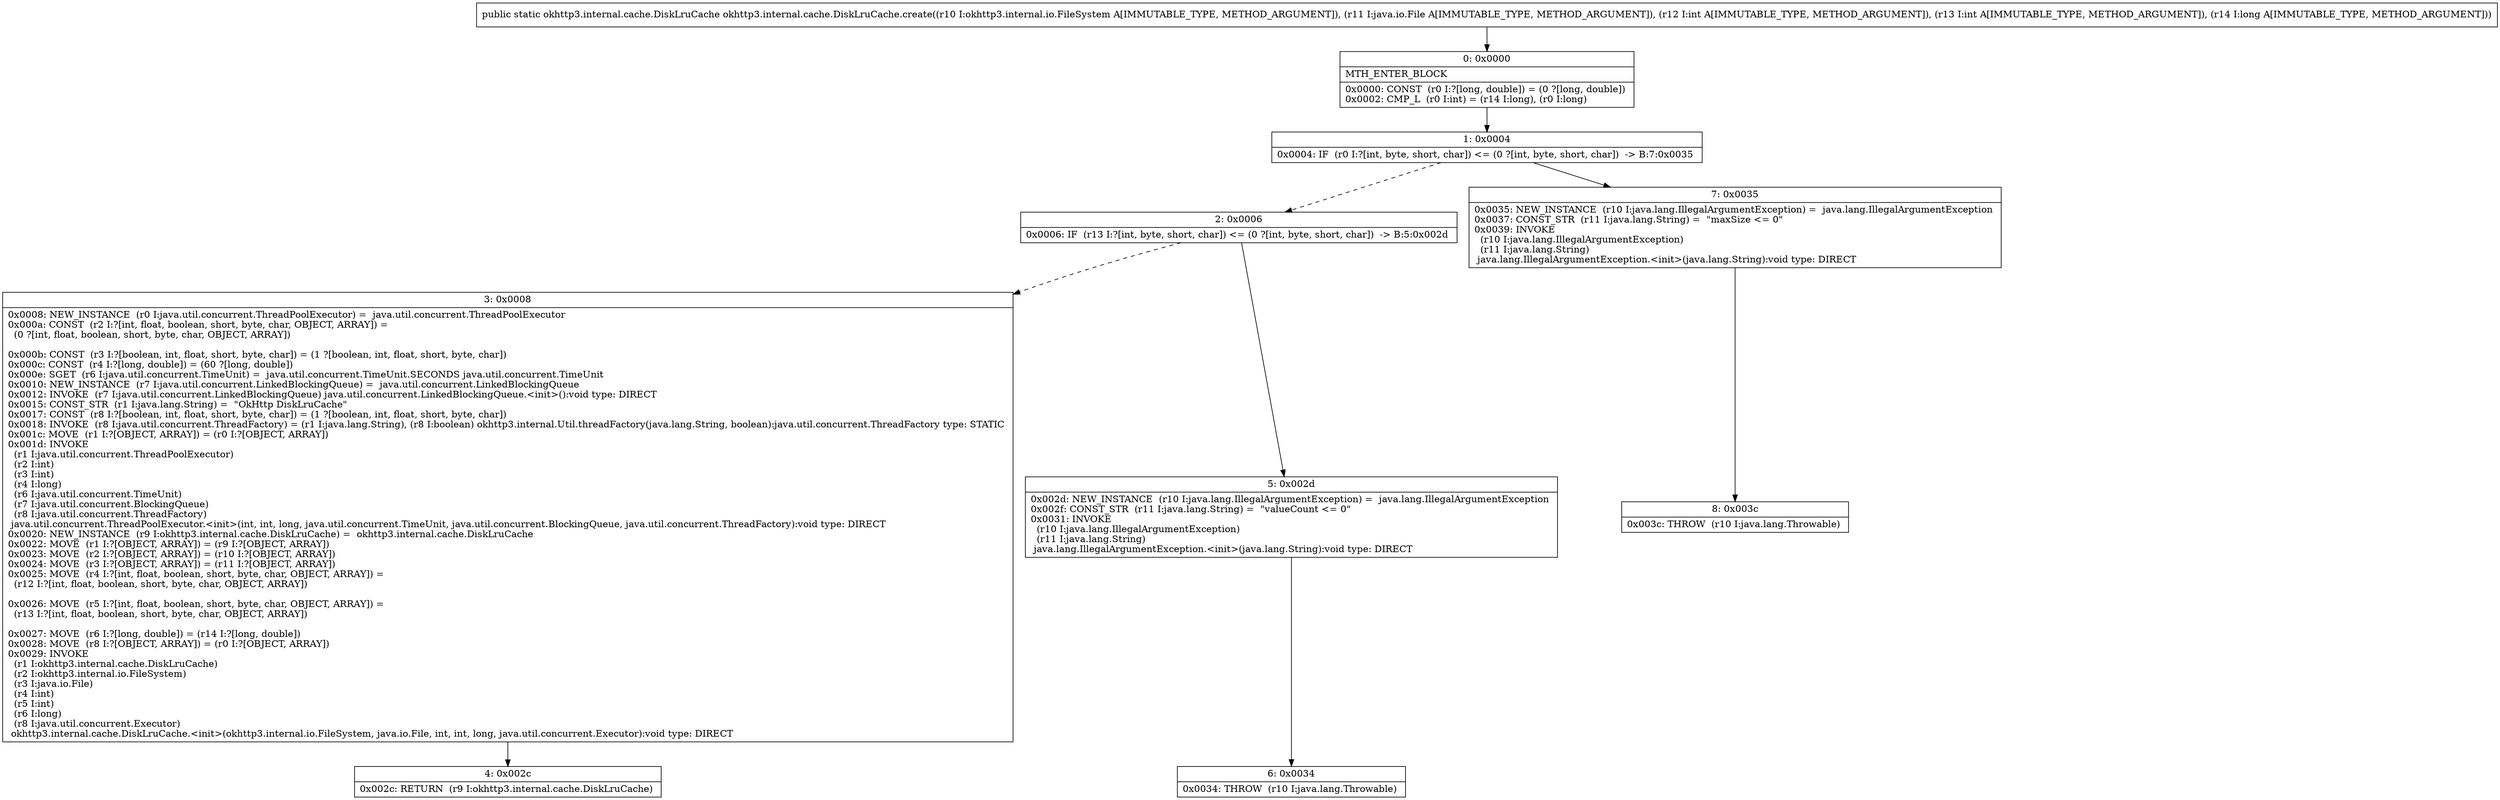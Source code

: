 digraph "CFG forokhttp3.internal.cache.DiskLruCache.create(Lokhttp3\/internal\/io\/FileSystem;Ljava\/io\/File;IIJ)Lokhttp3\/internal\/cache\/DiskLruCache;" {
Node_0 [shape=record,label="{0\:\ 0x0000|MTH_ENTER_BLOCK\l|0x0000: CONST  (r0 I:?[long, double]) = (0 ?[long, double]) \l0x0002: CMP_L  (r0 I:int) = (r14 I:long), (r0 I:long) \l}"];
Node_1 [shape=record,label="{1\:\ 0x0004|0x0004: IF  (r0 I:?[int, byte, short, char]) \<= (0 ?[int, byte, short, char])  \-\> B:7:0x0035 \l}"];
Node_2 [shape=record,label="{2\:\ 0x0006|0x0006: IF  (r13 I:?[int, byte, short, char]) \<= (0 ?[int, byte, short, char])  \-\> B:5:0x002d \l}"];
Node_3 [shape=record,label="{3\:\ 0x0008|0x0008: NEW_INSTANCE  (r0 I:java.util.concurrent.ThreadPoolExecutor) =  java.util.concurrent.ThreadPoolExecutor \l0x000a: CONST  (r2 I:?[int, float, boolean, short, byte, char, OBJECT, ARRAY]) = \l  (0 ?[int, float, boolean, short, byte, char, OBJECT, ARRAY])\l \l0x000b: CONST  (r3 I:?[boolean, int, float, short, byte, char]) = (1 ?[boolean, int, float, short, byte, char]) \l0x000c: CONST  (r4 I:?[long, double]) = (60 ?[long, double]) \l0x000e: SGET  (r6 I:java.util.concurrent.TimeUnit) =  java.util.concurrent.TimeUnit.SECONDS java.util.concurrent.TimeUnit \l0x0010: NEW_INSTANCE  (r7 I:java.util.concurrent.LinkedBlockingQueue) =  java.util.concurrent.LinkedBlockingQueue \l0x0012: INVOKE  (r7 I:java.util.concurrent.LinkedBlockingQueue) java.util.concurrent.LinkedBlockingQueue.\<init\>():void type: DIRECT \l0x0015: CONST_STR  (r1 I:java.lang.String) =  \"OkHttp DiskLruCache\" \l0x0017: CONST  (r8 I:?[boolean, int, float, short, byte, char]) = (1 ?[boolean, int, float, short, byte, char]) \l0x0018: INVOKE  (r8 I:java.util.concurrent.ThreadFactory) = (r1 I:java.lang.String), (r8 I:boolean) okhttp3.internal.Util.threadFactory(java.lang.String, boolean):java.util.concurrent.ThreadFactory type: STATIC \l0x001c: MOVE  (r1 I:?[OBJECT, ARRAY]) = (r0 I:?[OBJECT, ARRAY]) \l0x001d: INVOKE  \l  (r1 I:java.util.concurrent.ThreadPoolExecutor)\l  (r2 I:int)\l  (r3 I:int)\l  (r4 I:long)\l  (r6 I:java.util.concurrent.TimeUnit)\l  (r7 I:java.util.concurrent.BlockingQueue)\l  (r8 I:java.util.concurrent.ThreadFactory)\l java.util.concurrent.ThreadPoolExecutor.\<init\>(int, int, long, java.util.concurrent.TimeUnit, java.util.concurrent.BlockingQueue, java.util.concurrent.ThreadFactory):void type: DIRECT \l0x0020: NEW_INSTANCE  (r9 I:okhttp3.internal.cache.DiskLruCache) =  okhttp3.internal.cache.DiskLruCache \l0x0022: MOVE  (r1 I:?[OBJECT, ARRAY]) = (r9 I:?[OBJECT, ARRAY]) \l0x0023: MOVE  (r2 I:?[OBJECT, ARRAY]) = (r10 I:?[OBJECT, ARRAY]) \l0x0024: MOVE  (r3 I:?[OBJECT, ARRAY]) = (r11 I:?[OBJECT, ARRAY]) \l0x0025: MOVE  (r4 I:?[int, float, boolean, short, byte, char, OBJECT, ARRAY]) = \l  (r12 I:?[int, float, boolean, short, byte, char, OBJECT, ARRAY])\l \l0x0026: MOVE  (r5 I:?[int, float, boolean, short, byte, char, OBJECT, ARRAY]) = \l  (r13 I:?[int, float, boolean, short, byte, char, OBJECT, ARRAY])\l \l0x0027: MOVE  (r6 I:?[long, double]) = (r14 I:?[long, double]) \l0x0028: MOVE  (r8 I:?[OBJECT, ARRAY]) = (r0 I:?[OBJECT, ARRAY]) \l0x0029: INVOKE  \l  (r1 I:okhttp3.internal.cache.DiskLruCache)\l  (r2 I:okhttp3.internal.io.FileSystem)\l  (r3 I:java.io.File)\l  (r4 I:int)\l  (r5 I:int)\l  (r6 I:long)\l  (r8 I:java.util.concurrent.Executor)\l okhttp3.internal.cache.DiskLruCache.\<init\>(okhttp3.internal.io.FileSystem, java.io.File, int, int, long, java.util.concurrent.Executor):void type: DIRECT \l}"];
Node_4 [shape=record,label="{4\:\ 0x002c|0x002c: RETURN  (r9 I:okhttp3.internal.cache.DiskLruCache) \l}"];
Node_5 [shape=record,label="{5\:\ 0x002d|0x002d: NEW_INSTANCE  (r10 I:java.lang.IllegalArgumentException) =  java.lang.IllegalArgumentException \l0x002f: CONST_STR  (r11 I:java.lang.String) =  \"valueCount \<= 0\" \l0x0031: INVOKE  \l  (r10 I:java.lang.IllegalArgumentException)\l  (r11 I:java.lang.String)\l java.lang.IllegalArgumentException.\<init\>(java.lang.String):void type: DIRECT \l}"];
Node_6 [shape=record,label="{6\:\ 0x0034|0x0034: THROW  (r10 I:java.lang.Throwable) \l}"];
Node_7 [shape=record,label="{7\:\ 0x0035|0x0035: NEW_INSTANCE  (r10 I:java.lang.IllegalArgumentException) =  java.lang.IllegalArgumentException \l0x0037: CONST_STR  (r11 I:java.lang.String) =  \"maxSize \<= 0\" \l0x0039: INVOKE  \l  (r10 I:java.lang.IllegalArgumentException)\l  (r11 I:java.lang.String)\l java.lang.IllegalArgumentException.\<init\>(java.lang.String):void type: DIRECT \l}"];
Node_8 [shape=record,label="{8\:\ 0x003c|0x003c: THROW  (r10 I:java.lang.Throwable) \l}"];
MethodNode[shape=record,label="{public static okhttp3.internal.cache.DiskLruCache okhttp3.internal.cache.DiskLruCache.create((r10 I:okhttp3.internal.io.FileSystem A[IMMUTABLE_TYPE, METHOD_ARGUMENT]), (r11 I:java.io.File A[IMMUTABLE_TYPE, METHOD_ARGUMENT]), (r12 I:int A[IMMUTABLE_TYPE, METHOD_ARGUMENT]), (r13 I:int A[IMMUTABLE_TYPE, METHOD_ARGUMENT]), (r14 I:long A[IMMUTABLE_TYPE, METHOD_ARGUMENT])) }"];
MethodNode -> Node_0;
Node_0 -> Node_1;
Node_1 -> Node_2[style=dashed];
Node_1 -> Node_7;
Node_2 -> Node_3[style=dashed];
Node_2 -> Node_5;
Node_3 -> Node_4;
Node_5 -> Node_6;
Node_7 -> Node_8;
}

